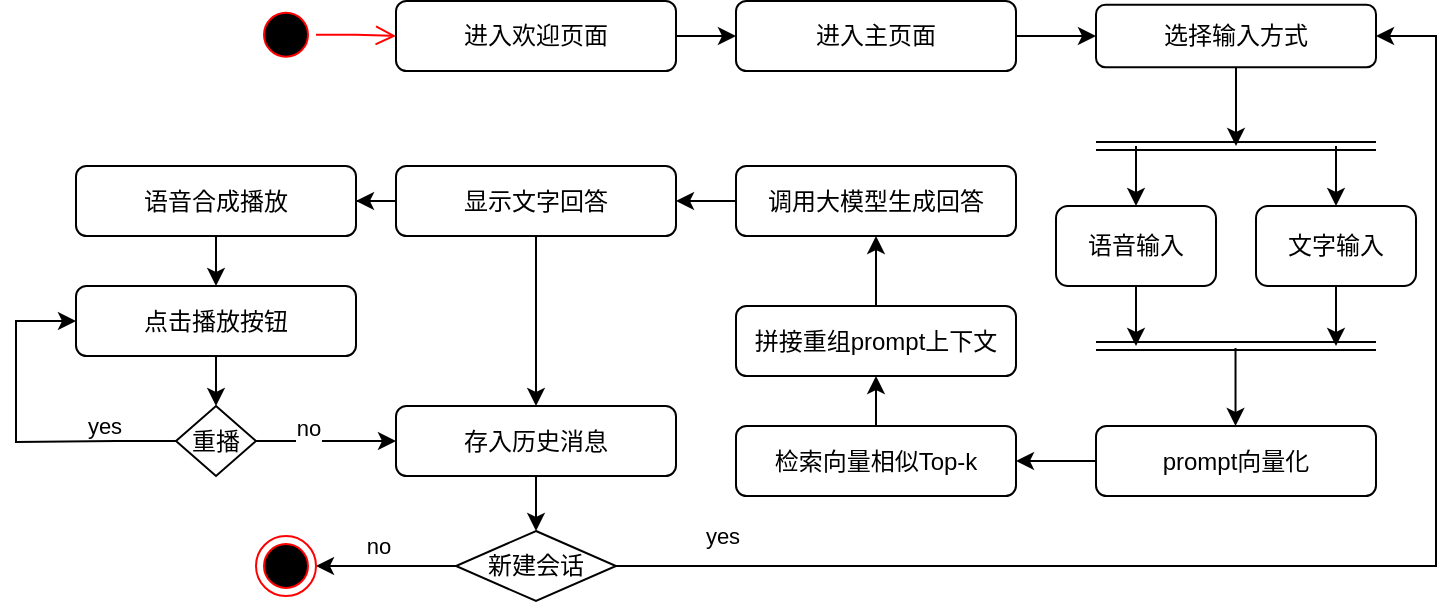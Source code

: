 <mxfile version="26.2.14">
  <diagram name="第 1 页" id="nICqtZIBXFeM30gCbIir">
    <mxGraphModel dx="868" dy="468" grid="1" gridSize="10" guides="1" tooltips="1" connect="1" arrows="1" fold="1" page="1" pageScale="1" pageWidth="827" pageHeight="1169" math="0" shadow="0">
      <root>
        <mxCell id="0" />
        <mxCell id="1" parent="0" />
        <mxCell id="bWNWJ0ZuALJON5vWpe8r-1" value="" style="ellipse;html=1;shape=startState;fillColor=#000000;strokeColor=#ff0000;" vertex="1" parent="1">
          <mxGeometry x="140" y="119.38" width="30" height="30" as="geometry" />
        </mxCell>
        <mxCell id="bWNWJ0ZuALJON5vWpe8r-2" value="" style="edgeStyle=orthogonalEdgeStyle;html=1;verticalAlign=bottom;endArrow=open;endSize=8;strokeColor=#ff0000;rounded=0;entryX=0;entryY=0.5;entryDx=0;entryDy=0;" edge="1" source="bWNWJ0ZuALJON5vWpe8r-1" parent="1" target="bWNWJ0ZuALJON5vWpe8r-3">
          <mxGeometry relative="1" as="geometry">
            <mxPoint x="130" y="135" as="targetPoint" />
          </mxGeometry>
        </mxCell>
        <mxCell id="bWNWJ0ZuALJON5vWpe8r-6" value="" style="edgeStyle=orthogonalEdgeStyle;rounded=0;orthogonalLoop=1;jettySize=auto;html=1;" edge="1" parent="1" source="bWNWJ0ZuALJON5vWpe8r-3" target="bWNWJ0ZuALJON5vWpe8r-5">
          <mxGeometry relative="1" as="geometry" />
        </mxCell>
        <mxCell id="bWNWJ0ZuALJON5vWpe8r-3" value="进入欢迎页面" style="rounded=1;whiteSpace=wrap;html=1;" vertex="1" parent="1">
          <mxGeometry x="210" y="117.5" width="140" height="35" as="geometry" />
        </mxCell>
        <mxCell id="bWNWJ0ZuALJON5vWpe8r-24" style="edgeStyle=orthogonalEdgeStyle;rounded=0;orthogonalLoop=1;jettySize=auto;html=1;" edge="1" parent="1" source="bWNWJ0ZuALJON5vWpe8r-5" target="bWNWJ0ZuALJON5vWpe8r-11">
          <mxGeometry relative="1" as="geometry">
            <mxPoint x="460" y="135" as="targetPoint" />
          </mxGeometry>
        </mxCell>
        <mxCell id="bWNWJ0ZuALJON5vWpe8r-5" value="进入主页面" style="rounded=1;whiteSpace=wrap;html=1;" vertex="1" parent="1">
          <mxGeometry x="380" y="117.5" width="140" height="35" as="geometry" />
        </mxCell>
        <mxCell id="bWNWJ0ZuALJON5vWpe8r-11" value="选择输入方式" style="rounded=1;whiteSpace=wrap;html=1;" vertex="1" parent="1">
          <mxGeometry x="560" y="119.38" width="140" height="31.25" as="geometry" />
        </mxCell>
        <mxCell id="bWNWJ0ZuALJON5vWpe8r-12" value="文字输入" style="rounded=1;whiteSpace=wrap;html=1;" vertex="1" parent="1">
          <mxGeometry x="640" y="220" width="80" height="40" as="geometry" />
        </mxCell>
        <mxCell id="bWNWJ0ZuALJON5vWpe8r-13" value="语音输入" style="rounded=1;whiteSpace=wrap;html=1;" vertex="1" parent="1">
          <mxGeometry x="540" y="220" width="80" height="40" as="geometry" />
        </mxCell>
        <mxCell id="bWNWJ0ZuALJON5vWpe8r-14" value="" style="shape=link;html=1;rounded=0;" edge="1" parent="1">
          <mxGeometry width="100" relative="1" as="geometry">
            <mxPoint x="560" y="190" as="sourcePoint" />
            <mxPoint x="700" y="190" as="targetPoint" />
          </mxGeometry>
        </mxCell>
        <mxCell id="bWNWJ0ZuALJON5vWpe8r-16" value="" style="endArrow=classic;html=1;rounded=0;exitX=0.5;exitY=1;exitDx=0;exitDy=0;" edge="1" parent="1" source="bWNWJ0ZuALJON5vWpe8r-11">
          <mxGeometry width="50" height="50" relative="1" as="geometry">
            <mxPoint x="390" y="220" as="sourcePoint" />
            <mxPoint x="630" y="190" as="targetPoint" />
          </mxGeometry>
        </mxCell>
        <mxCell id="bWNWJ0ZuALJON5vWpe8r-17" value="" style="endArrow=classic;html=1;rounded=0;entryX=0.5;entryY=0;entryDx=0;entryDy=0;" edge="1" parent="1" target="bWNWJ0ZuALJON5vWpe8r-13">
          <mxGeometry width="50" height="50" relative="1" as="geometry">
            <mxPoint x="580" y="190" as="sourcePoint" />
            <mxPoint x="420" y="170" as="targetPoint" />
          </mxGeometry>
        </mxCell>
        <mxCell id="bWNWJ0ZuALJON5vWpe8r-18" value="" style="endArrow=classic;html=1;rounded=0;entryX=0.5;entryY=0;entryDx=0;entryDy=0;" edge="1" parent="1" target="bWNWJ0ZuALJON5vWpe8r-12">
          <mxGeometry width="50" height="50" relative="1" as="geometry">
            <mxPoint x="680" y="190" as="sourcePoint" />
            <mxPoint x="580" y="230" as="targetPoint" />
          </mxGeometry>
        </mxCell>
        <mxCell id="bWNWJ0ZuALJON5vWpe8r-20" value="" style="shape=link;html=1;rounded=0;" edge="1" parent="1">
          <mxGeometry width="100" relative="1" as="geometry">
            <mxPoint x="560" y="290" as="sourcePoint" />
            <mxPoint x="700" y="290" as="targetPoint" />
          </mxGeometry>
        </mxCell>
        <mxCell id="bWNWJ0ZuALJON5vWpe8r-21" value="" style="endArrow=classic;html=1;rounded=0;exitX=0.5;exitY=1;exitDx=0;exitDy=0;" edge="1" parent="1" source="bWNWJ0ZuALJON5vWpe8r-13">
          <mxGeometry width="50" height="50" relative="1" as="geometry">
            <mxPoint x="580" y="200" as="sourcePoint" />
            <mxPoint x="580" y="290" as="targetPoint" />
          </mxGeometry>
        </mxCell>
        <mxCell id="bWNWJ0ZuALJON5vWpe8r-22" value="" style="endArrow=classic;html=1;rounded=0;" edge="1" parent="1">
          <mxGeometry width="50" height="50" relative="1" as="geometry">
            <mxPoint x="680" y="260" as="sourcePoint" />
            <mxPoint x="680" y="290" as="targetPoint" />
          </mxGeometry>
        </mxCell>
        <mxCell id="bWNWJ0ZuALJON5vWpe8r-29" value="" style="edgeStyle=orthogonalEdgeStyle;rounded=0;orthogonalLoop=1;jettySize=auto;html=1;" edge="1" parent="1" source="bWNWJ0ZuALJON5vWpe8r-26" target="bWNWJ0ZuALJON5vWpe8r-28">
          <mxGeometry relative="1" as="geometry" />
        </mxCell>
        <mxCell id="bWNWJ0ZuALJON5vWpe8r-26" value="prompt向量化" style="rounded=1;whiteSpace=wrap;html=1;" vertex="1" parent="1">
          <mxGeometry x="560" y="330" width="140" height="35" as="geometry" />
        </mxCell>
        <mxCell id="bWNWJ0ZuALJON5vWpe8r-27" value="" style="endArrow=classic;html=1;rounded=0;exitX=0.5;exitY=1;exitDx=0;exitDy=0;" edge="1" parent="1">
          <mxGeometry width="50" height="50" relative="1" as="geometry">
            <mxPoint x="629.76" y="291" as="sourcePoint" />
            <mxPoint x="629.76" y="330" as="targetPoint" />
          </mxGeometry>
        </mxCell>
        <mxCell id="bWNWJ0ZuALJON5vWpe8r-31" value="" style="edgeStyle=orthogonalEdgeStyle;rounded=0;orthogonalLoop=1;jettySize=auto;html=1;" edge="1" parent="1" source="bWNWJ0ZuALJON5vWpe8r-28" target="bWNWJ0ZuALJON5vWpe8r-30">
          <mxGeometry relative="1" as="geometry" />
        </mxCell>
        <mxCell id="bWNWJ0ZuALJON5vWpe8r-28" value="检索向量相似Top-k" style="rounded=1;whiteSpace=wrap;html=1;" vertex="1" parent="1">
          <mxGeometry x="380" y="330" width="140" height="35" as="geometry" />
        </mxCell>
        <mxCell id="bWNWJ0ZuALJON5vWpe8r-35" value="" style="edgeStyle=orthogonalEdgeStyle;rounded=0;orthogonalLoop=1;jettySize=auto;html=1;" edge="1" parent="1" source="bWNWJ0ZuALJON5vWpe8r-30" target="bWNWJ0ZuALJON5vWpe8r-34">
          <mxGeometry relative="1" as="geometry" />
        </mxCell>
        <mxCell id="bWNWJ0ZuALJON5vWpe8r-30" value="拼接重组prompt上下文" style="rounded=1;whiteSpace=wrap;html=1;" vertex="1" parent="1">
          <mxGeometry x="380" y="270" width="140" height="35" as="geometry" />
        </mxCell>
        <mxCell id="bWNWJ0ZuALJON5vWpe8r-37" value="" style="edgeStyle=orthogonalEdgeStyle;rounded=0;orthogonalLoop=1;jettySize=auto;html=1;" edge="1" parent="1" source="bWNWJ0ZuALJON5vWpe8r-34" target="bWNWJ0ZuALJON5vWpe8r-36">
          <mxGeometry relative="1" as="geometry" />
        </mxCell>
        <mxCell id="bWNWJ0ZuALJON5vWpe8r-34" value="调用大模型生成回答" style="rounded=1;whiteSpace=wrap;html=1;" vertex="1" parent="1">
          <mxGeometry x="380" y="200" width="140" height="35" as="geometry" />
        </mxCell>
        <mxCell id="bWNWJ0ZuALJON5vWpe8r-39" value="" style="edgeStyle=orthogonalEdgeStyle;rounded=0;orthogonalLoop=1;jettySize=auto;html=1;" edge="1" parent="1" source="bWNWJ0ZuALJON5vWpe8r-36" target="bWNWJ0ZuALJON5vWpe8r-38">
          <mxGeometry relative="1" as="geometry" />
        </mxCell>
        <mxCell id="bWNWJ0ZuALJON5vWpe8r-41" value="" style="edgeStyle=orthogonalEdgeStyle;rounded=0;orthogonalLoop=1;jettySize=auto;html=1;" edge="1" parent="1" source="bWNWJ0ZuALJON5vWpe8r-36" target="bWNWJ0ZuALJON5vWpe8r-40">
          <mxGeometry relative="1" as="geometry" />
        </mxCell>
        <mxCell id="bWNWJ0ZuALJON5vWpe8r-36" value="显示文字回答" style="rounded=1;whiteSpace=wrap;html=1;" vertex="1" parent="1">
          <mxGeometry x="210" y="200" width="140" height="35" as="geometry" />
        </mxCell>
        <mxCell id="bWNWJ0ZuALJON5vWpe8r-51" value="" style="edgeStyle=orthogonalEdgeStyle;rounded=0;orthogonalLoop=1;jettySize=auto;html=1;" edge="1" parent="1" source="bWNWJ0ZuALJON5vWpe8r-38" target="bWNWJ0ZuALJON5vWpe8r-50">
          <mxGeometry relative="1" as="geometry" />
        </mxCell>
        <mxCell id="bWNWJ0ZuALJON5vWpe8r-38" value="存入历史消息" style="rounded=1;whiteSpace=wrap;html=1;" vertex="1" parent="1">
          <mxGeometry x="210" y="320" width="140" height="35" as="geometry" />
        </mxCell>
        <mxCell id="bWNWJ0ZuALJON5vWpe8r-43" value="" style="edgeStyle=orthogonalEdgeStyle;rounded=0;orthogonalLoop=1;jettySize=auto;html=1;" edge="1" parent="1" source="bWNWJ0ZuALJON5vWpe8r-40" target="bWNWJ0ZuALJON5vWpe8r-42">
          <mxGeometry relative="1" as="geometry" />
        </mxCell>
        <mxCell id="bWNWJ0ZuALJON5vWpe8r-40" value="语音合成播放" style="rounded=1;whiteSpace=wrap;html=1;" vertex="1" parent="1">
          <mxGeometry x="50" y="200" width="140" height="35" as="geometry" />
        </mxCell>
        <mxCell id="bWNWJ0ZuALJON5vWpe8r-45" value="" style="edgeStyle=orthogonalEdgeStyle;rounded=0;orthogonalLoop=1;jettySize=auto;html=1;" edge="1" parent="1" source="bWNWJ0ZuALJON5vWpe8r-42" target="bWNWJ0ZuALJON5vWpe8r-44">
          <mxGeometry relative="1" as="geometry" />
        </mxCell>
        <mxCell id="bWNWJ0ZuALJON5vWpe8r-42" value="点击播放按钮" style="rounded=1;whiteSpace=wrap;html=1;" vertex="1" parent="1">
          <mxGeometry x="50" y="260" width="140" height="35" as="geometry" />
        </mxCell>
        <mxCell id="bWNWJ0ZuALJON5vWpe8r-46" style="edgeStyle=orthogonalEdgeStyle;rounded=0;orthogonalLoop=1;jettySize=auto;html=1;entryX=0;entryY=0.5;entryDx=0;entryDy=0;" edge="1" parent="1" source="bWNWJ0ZuALJON5vWpe8r-44" target="bWNWJ0ZuALJON5vWpe8r-42">
          <mxGeometry relative="1" as="geometry">
            <Array as="points">
              <mxPoint x="70" y="338" />
              <mxPoint x="20" y="338" />
              <mxPoint x="20" y="278" />
            </Array>
          </mxGeometry>
        </mxCell>
        <mxCell id="bWNWJ0ZuALJON5vWpe8r-47" value="yes" style="edgeLabel;html=1;align=center;verticalAlign=middle;resizable=0;points=[];" vertex="1" connectable="0" parent="bWNWJ0ZuALJON5vWpe8r-46">
          <mxGeometry x="-0.57" y="-1" relative="1" as="geometry">
            <mxPoint y="-7" as="offset" />
          </mxGeometry>
        </mxCell>
        <mxCell id="bWNWJ0ZuALJON5vWpe8r-54" value="" style="edgeStyle=orthogonalEdgeStyle;rounded=0;orthogonalLoop=1;jettySize=auto;html=1;" edge="1" parent="1" source="bWNWJ0ZuALJON5vWpe8r-44" target="bWNWJ0ZuALJON5vWpe8r-38">
          <mxGeometry relative="1" as="geometry" />
        </mxCell>
        <mxCell id="bWNWJ0ZuALJON5vWpe8r-55" value="no" style="edgeLabel;html=1;align=center;verticalAlign=middle;resizable=0;points=[];" vertex="1" connectable="0" parent="bWNWJ0ZuALJON5vWpe8r-54">
          <mxGeometry x="-0.252" y="-2" relative="1" as="geometry">
            <mxPoint y="-9" as="offset" />
          </mxGeometry>
        </mxCell>
        <mxCell id="bWNWJ0ZuALJON5vWpe8r-44" value="重播" style="rhombus;whiteSpace=wrap;html=1;" vertex="1" parent="1">
          <mxGeometry x="100" y="320" width="40" height="35" as="geometry" />
        </mxCell>
        <mxCell id="bWNWJ0ZuALJON5vWpe8r-53" value="" style="edgeStyle=orthogonalEdgeStyle;rounded=0;orthogonalLoop=1;jettySize=auto;html=1;" edge="1" parent="1" source="bWNWJ0ZuALJON5vWpe8r-50" target="bWNWJ0ZuALJON5vWpe8r-52">
          <mxGeometry relative="1" as="geometry" />
        </mxCell>
        <mxCell id="bWNWJ0ZuALJON5vWpe8r-56" value="no" style="edgeLabel;html=1;align=center;verticalAlign=middle;resizable=0;points=[];" vertex="1" connectable="0" parent="bWNWJ0ZuALJON5vWpe8r-53">
          <mxGeometry x="0.11" y="3" relative="1" as="geometry">
            <mxPoint y="-13" as="offset" />
          </mxGeometry>
        </mxCell>
        <mxCell id="bWNWJ0ZuALJON5vWpe8r-59" style="edgeStyle=orthogonalEdgeStyle;rounded=0;orthogonalLoop=1;jettySize=auto;html=1;entryX=1;entryY=0.5;entryDx=0;entryDy=0;" edge="1" parent="1" source="bWNWJ0ZuALJON5vWpe8r-50" target="bWNWJ0ZuALJON5vWpe8r-11">
          <mxGeometry relative="1" as="geometry">
            <Array as="points">
              <mxPoint x="730" y="400" />
              <mxPoint x="730" y="135" />
            </Array>
          </mxGeometry>
        </mxCell>
        <mxCell id="bWNWJ0ZuALJON5vWpe8r-60" value="yes" style="edgeLabel;html=1;align=center;verticalAlign=middle;resizable=0;points=[];" vertex="1" connectable="0" parent="bWNWJ0ZuALJON5vWpe8r-59">
          <mxGeometry x="-0.809" y="3" relative="1" as="geometry">
            <mxPoint x="-15" y="-12" as="offset" />
          </mxGeometry>
        </mxCell>
        <mxCell id="bWNWJ0ZuALJON5vWpe8r-50" value="新建会话" style="rhombus;whiteSpace=wrap;html=1;" vertex="1" parent="1">
          <mxGeometry x="240" y="382.5" width="80" height="35" as="geometry" />
        </mxCell>
        <mxCell id="bWNWJ0ZuALJON5vWpe8r-52" value="" style="ellipse;html=1;shape=endState;fillColor=#000000;strokeColor=#ff0000;" vertex="1" parent="1">
          <mxGeometry x="140" y="385" width="30" height="30" as="geometry" />
        </mxCell>
      </root>
    </mxGraphModel>
  </diagram>
</mxfile>
